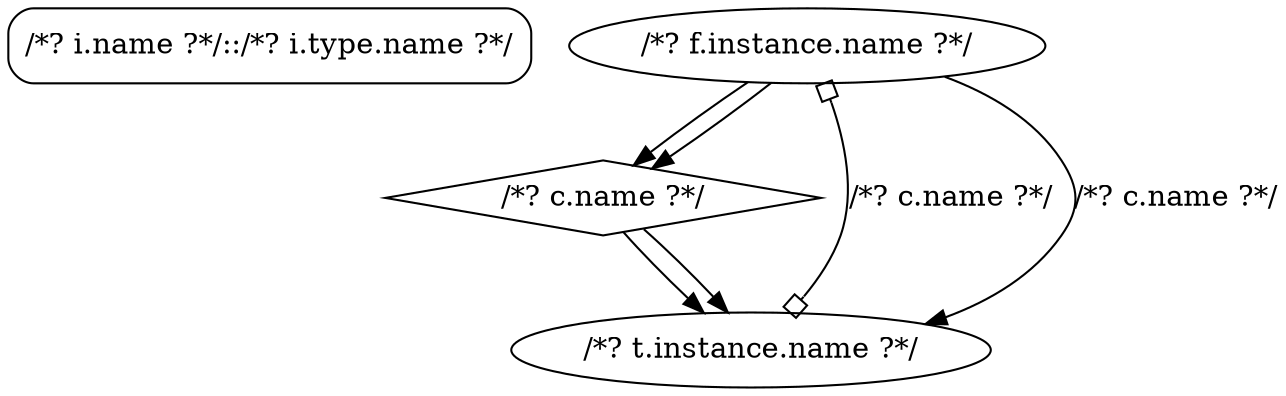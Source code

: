 /*#
 *# Copyright 2019, Data61, CSIRO (ABN 41 687 119 230)
 *#
 *# SPDX-License-Identifier: BSD-2-Clause
 #*/

digraph {
/*- for i in composition.instances -*/
    "/*? i.name ?*/" [label="/*? i.name ?*/::/*? i.type.name ?*/", shape=box,style=rounded];
/*- endfor -*/

/*- for c in composition.connections -*/
    /*- if c.type.from_type == 'Procedure' -*/
        "/*? c.name ?*/" [shape=circle];
        /*- for f in c.from_ends -*/
            "/*? f.instance.name ?*/" -> "/*? c.name ?*/";
        /*- endfor -*/
        /*- for t in c.to_ends -*/
            "/*? c.name ?*/" -> "/*? t.instance.name ?*/";
        /*- endfor -*/
    /*- elif c.type.from_type == 'Event' -*/
        "/*? c.name ?*/" [shape=diamond];
        /*- for f in c.from_ends -*/
            "/*? f.instance.name ?*/" -> "/*? c.name ?*/";
        /*- endfor -*/
        /*- for t in c.to_ends -*/
            "/*? c.name ?*/" -> "/*? t.instance.name ?*/";
        /*- endfor -*/
    /*- elif c.type.from_type == 'Dataport' -*/
        /*- for f in c.from_ends -*/
            /*- for t in c.to_ends -*/
                "/*? f.instance.name ?*/" -> "/*? t.instance.name ?*/" [label="/*? c.name ?*/",dir=both,arrowhead=obox,arrowtail=obox];
            /*- endfor -*/
        /*- endfor -*/
    /*- else -*/
        /*- for f in c.from_ends -*/
            /*- for t in c.to_ends -*/
                "/*? f.instance.name ?*/" -> "/*? t.instance.name ?*/" [label="/*? c.name ?*/"];
            /*- endfor -*/
        /*- endfor -*/
    /*- endif -*/
/*- endfor -*/
}
